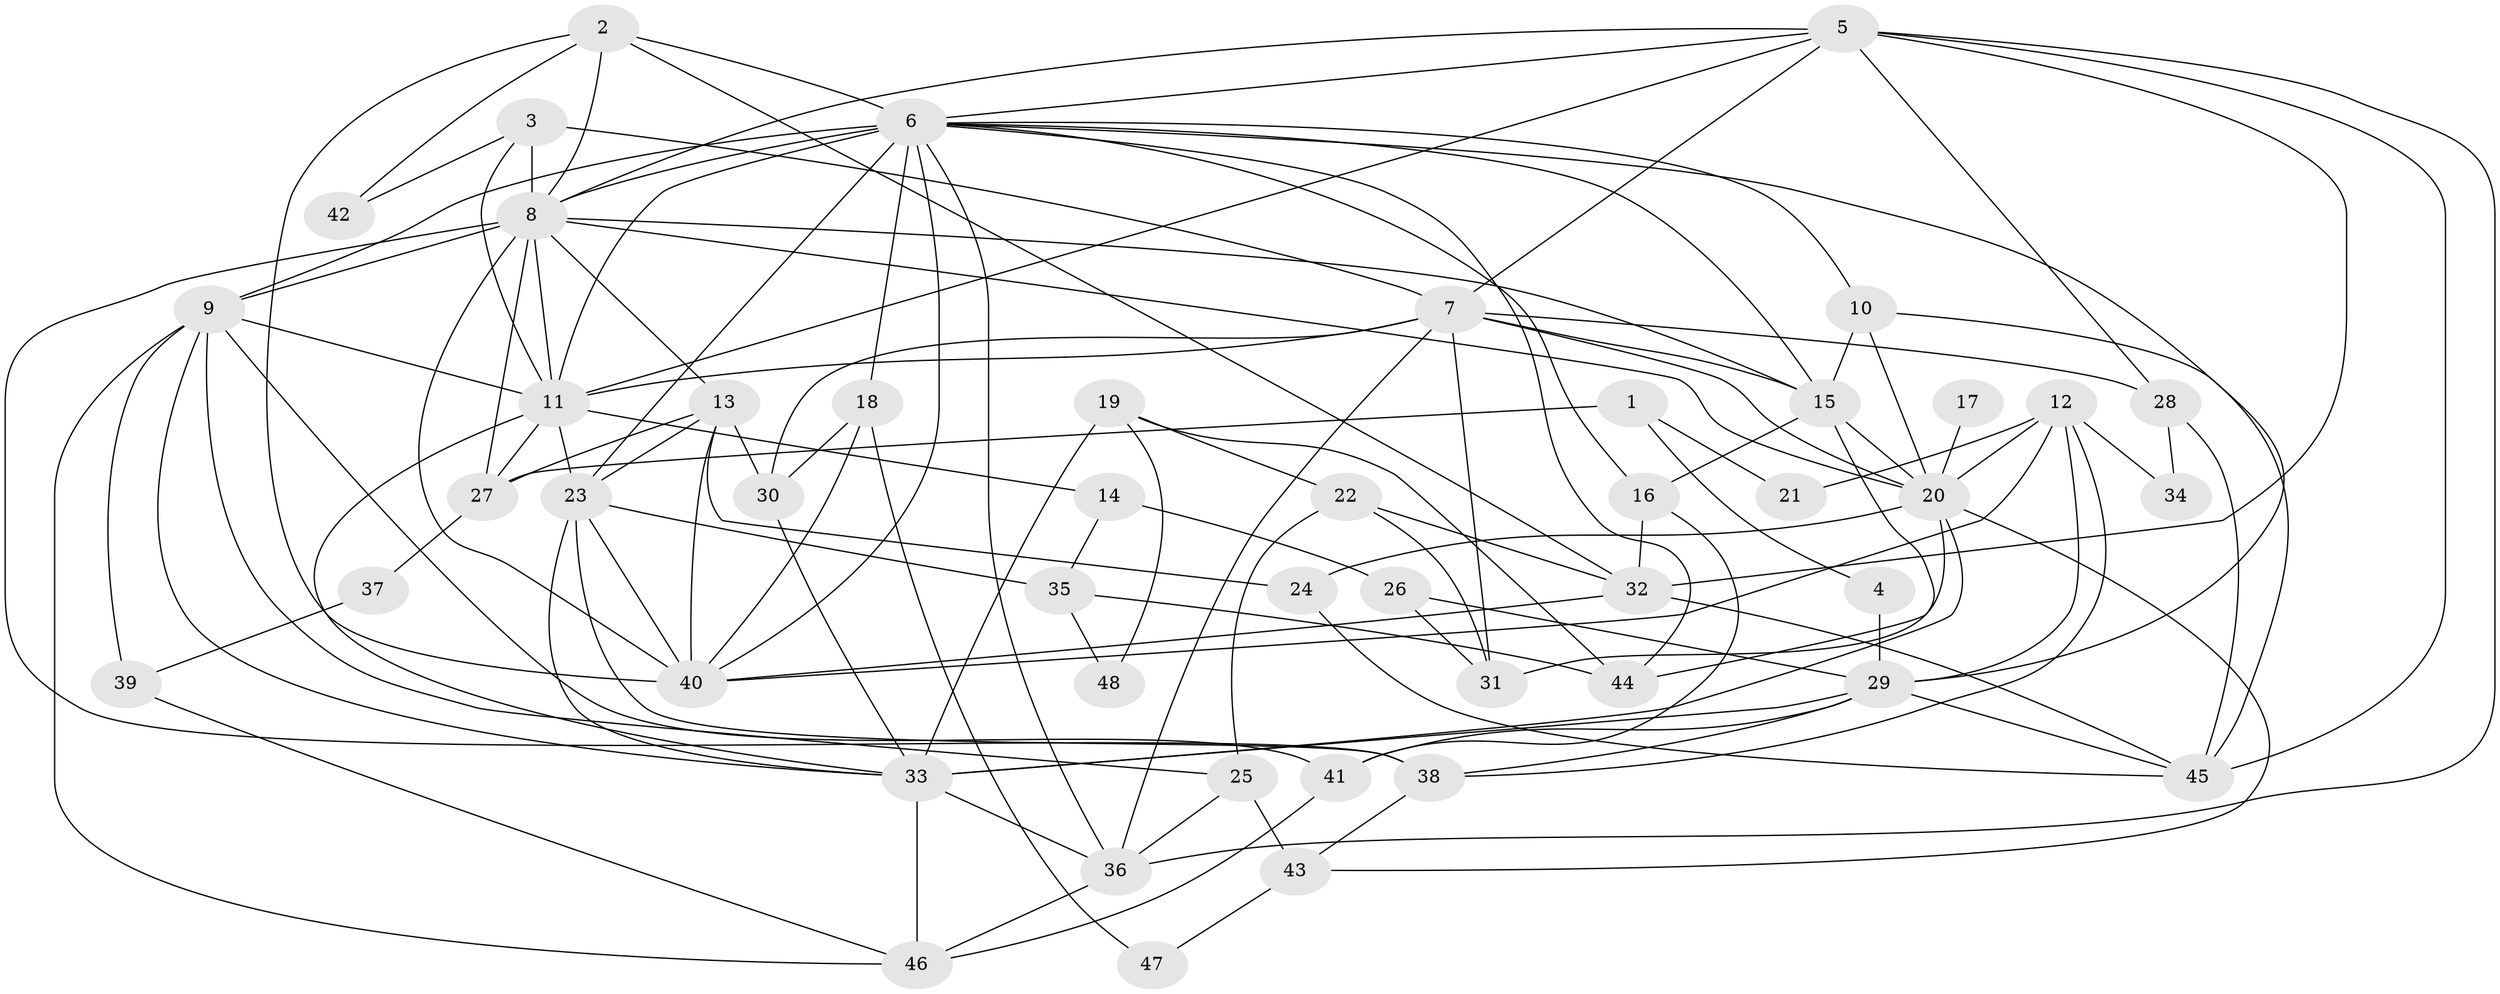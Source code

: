 // original degree distribution, {3: 0.2736842105263158, 5: 0.21052631578947367, 2: 0.14736842105263157, 4: 0.22105263157894736, 6: 0.09473684210526316, 7: 0.042105263157894736, 8: 0.010526315789473684}
// Generated by graph-tools (version 1.1) at 2025/36/03/09/25 02:36:06]
// undirected, 48 vertices, 123 edges
graph export_dot {
graph [start="1"]
  node [color=gray90,style=filled];
  1;
  2;
  3;
  4;
  5;
  6;
  7;
  8;
  9;
  10;
  11;
  12;
  13;
  14;
  15;
  16;
  17;
  18;
  19;
  20;
  21;
  22;
  23;
  24;
  25;
  26;
  27;
  28;
  29;
  30;
  31;
  32;
  33;
  34;
  35;
  36;
  37;
  38;
  39;
  40;
  41;
  42;
  43;
  44;
  45;
  46;
  47;
  48;
  1 -- 4 [weight=1.0];
  1 -- 21 [weight=1.0];
  1 -- 27 [weight=1.0];
  2 -- 6 [weight=1.0];
  2 -- 8 [weight=1.0];
  2 -- 32 [weight=1.0];
  2 -- 40 [weight=1.0];
  2 -- 42 [weight=1.0];
  3 -- 7 [weight=2.0];
  3 -- 8 [weight=4.0];
  3 -- 11 [weight=2.0];
  3 -- 42 [weight=1.0];
  4 -- 29 [weight=2.0];
  5 -- 6 [weight=1.0];
  5 -- 7 [weight=1.0];
  5 -- 8 [weight=1.0];
  5 -- 11 [weight=1.0];
  5 -- 28 [weight=1.0];
  5 -- 32 [weight=1.0];
  5 -- 36 [weight=1.0];
  5 -- 45 [weight=1.0];
  6 -- 8 [weight=2.0];
  6 -- 9 [weight=1.0];
  6 -- 10 [weight=1.0];
  6 -- 11 [weight=1.0];
  6 -- 15 [weight=1.0];
  6 -- 16 [weight=1.0];
  6 -- 18 [weight=1.0];
  6 -- 23 [weight=5.0];
  6 -- 29 [weight=1.0];
  6 -- 36 [weight=1.0];
  6 -- 40 [weight=2.0];
  6 -- 44 [weight=1.0];
  7 -- 11 [weight=1.0];
  7 -- 15 [weight=2.0];
  7 -- 20 [weight=1.0];
  7 -- 28 [weight=1.0];
  7 -- 30 [weight=1.0];
  7 -- 31 [weight=1.0];
  7 -- 36 [weight=1.0];
  8 -- 9 [weight=1.0];
  8 -- 11 [weight=2.0];
  8 -- 13 [weight=1.0];
  8 -- 15 [weight=1.0];
  8 -- 20 [weight=3.0];
  8 -- 27 [weight=1.0];
  8 -- 38 [weight=1.0];
  8 -- 40 [weight=1.0];
  9 -- 11 [weight=1.0];
  9 -- 25 [weight=1.0];
  9 -- 33 [weight=1.0];
  9 -- 39 [weight=1.0];
  9 -- 41 [weight=1.0];
  9 -- 46 [weight=1.0];
  10 -- 15 [weight=1.0];
  10 -- 20 [weight=1.0];
  10 -- 45 [weight=1.0];
  11 -- 14 [weight=1.0];
  11 -- 23 [weight=1.0];
  11 -- 27 [weight=1.0];
  11 -- 33 [weight=1.0];
  12 -- 20 [weight=2.0];
  12 -- 21 [weight=1.0];
  12 -- 29 [weight=2.0];
  12 -- 34 [weight=1.0];
  12 -- 38 [weight=1.0];
  12 -- 40 [weight=1.0];
  13 -- 23 [weight=1.0];
  13 -- 24 [weight=1.0];
  13 -- 27 [weight=1.0];
  13 -- 30 [weight=1.0];
  13 -- 40 [weight=2.0];
  14 -- 26 [weight=1.0];
  14 -- 35 [weight=1.0];
  15 -- 16 [weight=1.0];
  15 -- 20 [weight=1.0];
  15 -- 44 [weight=1.0];
  16 -- 32 [weight=1.0];
  16 -- 41 [weight=1.0];
  17 -- 20 [weight=2.0];
  18 -- 30 [weight=1.0];
  18 -- 40 [weight=1.0];
  18 -- 47 [weight=1.0];
  19 -- 22 [weight=1.0];
  19 -- 33 [weight=2.0];
  19 -- 44 [weight=1.0];
  19 -- 48 [weight=1.0];
  20 -- 24 [weight=1.0];
  20 -- 31 [weight=1.0];
  20 -- 33 [weight=1.0];
  20 -- 43 [weight=1.0];
  22 -- 25 [weight=1.0];
  22 -- 31 [weight=1.0];
  22 -- 32 [weight=2.0];
  23 -- 33 [weight=1.0];
  23 -- 35 [weight=1.0];
  23 -- 38 [weight=1.0];
  23 -- 40 [weight=1.0];
  24 -- 45 [weight=1.0];
  25 -- 36 [weight=1.0];
  25 -- 43 [weight=1.0];
  26 -- 29 [weight=1.0];
  26 -- 31 [weight=1.0];
  27 -- 37 [weight=1.0];
  28 -- 34 [weight=1.0];
  28 -- 45 [weight=1.0];
  29 -- 33 [weight=2.0];
  29 -- 38 [weight=1.0];
  29 -- 41 [weight=1.0];
  29 -- 45 [weight=1.0];
  30 -- 33 [weight=1.0];
  32 -- 40 [weight=1.0];
  32 -- 45 [weight=1.0];
  33 -- 36 [weight=1.0];
  33 -- 46 [weight=1.0];
  35 -- 44 [weight=1.0];
  35 -- 48 [weight=1.0];
  36 -- 46 [weight=1.0];
  37 -- 39 [weight=1.0];
  38 -- 43 [weight=1.0];
  39 -- 46 [weight=1.0];
  41 -- 46 [weight=1.0];
  43 -- 47 [weight=1.0];
}
